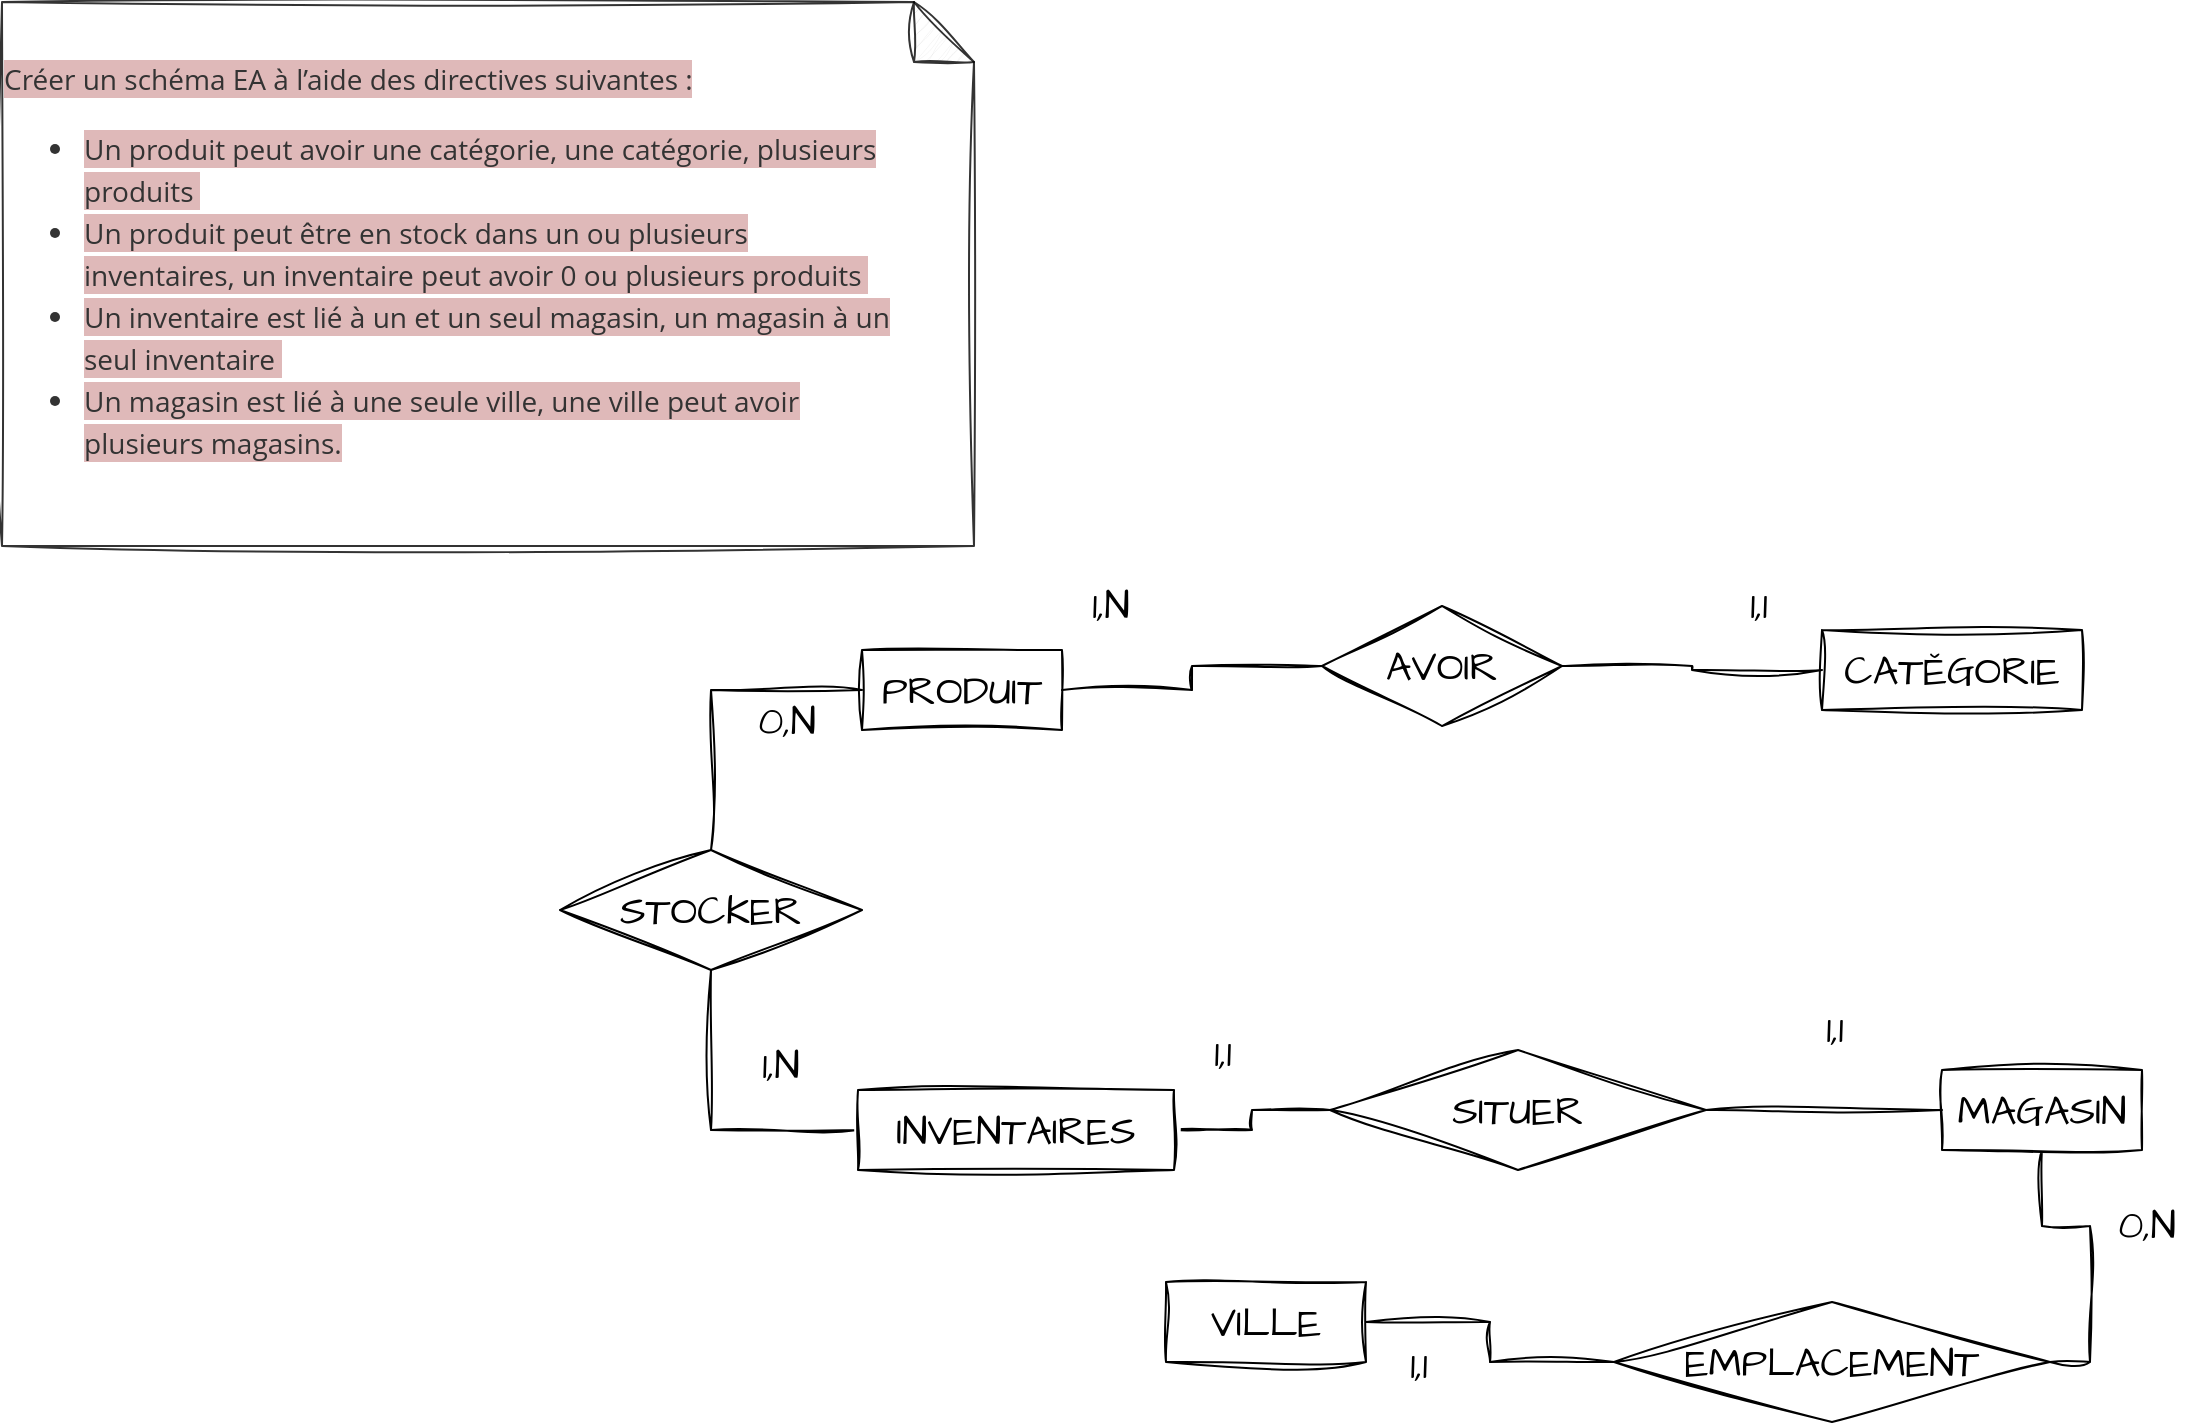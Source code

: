 <mxfile version="23.0.2" type="github">
  <diagram id="R2lEEEUBdFMjLlhIrx00" name="Page-1">
    <mxGraphModel dx="2273" dy="1454" grid="1" gridSize="2" guides="1" tooltips="1" connect="1" arrows="1" fold="1" page="1" pageScale="1" pageWidth="1100" pageHeight="850" math="0" shadow="0" extFonts="Permanent Marker^https://fonts.googleapis.com/css?family=Permanent+Marker">
      <root>
        <mxCell id="0" />
        <mxCell id="1" parent="0" />
        <mxCell id="o3ELeT9XmKpT3e3H9N4E-14" value="&lt;p style=&quot;line-height: 1.5; margin: 0px 0px 0.5em; max-width: 100%; color: rgb(51, 51, 51); font-family: &amp;quot;Open Sans&amp;quot;, Helvetica, Arial, sans-serif; text-align: start; font-size: 14px;&quot;&gt;&lt;font style=&quot;font-size: 14px; background-color: rgb(223, 185, 185);&quot;&gt;Créer un schéma EA à l’aide des directives suivantes :&lt;/font&gt;&lt;/p&gt;&lt;ul style=&quot;padding: 0px 40px; margin: 1em 0px; color: rgb(51, 51, 51); font-family: &amp;quot;Open Sans&amp;quot;, Helvetica, Arial, sans-serif; text-align: start; font-size: 14px;&quot;&gt;&lt;li style=&quot;line-height: 1.5; list-style-type: inherit; font-size: 14px;&quot;&gt;&lt;font style=&quot;font-size: 14px; background-color: rgb(223, 185, 185);&quot;&gt;Un produit peut avoir une catégorie, une catégorie, plusieurs produits&amp;nbsp;&lt;/font&gt;&lt;/li&gt;&lt;li style=&quot;line-height: 1.5; list-style-type: inherit; font-size: 14px;&quot;&gt;&lt;font style=&quot;font-size: 14px; background-color: rgb(223, 185, 185);&quot;&gt;Un produit peut être en stock dans un ou plusieurs inventaires, un inventaire peut&amp;nbsp;avoir 0 ou plusieurs produits&amp;nbsp;&lt;/font&gt;&lt;/li&gt;&lt;li style=&quot;line-height: 1.5; list-style-type: inherit; font-size: 14px;&quot;&gt;&lt;font style=&quot;font-size: 14px; background-color: rgb(223, 185, 185);&quot;&gt;Un inventaire est lié à un et un seul magasin, un magasin à un seul inventaire&amp;nbsp;&lt;/font&gt;&lt;/li&gt;&lt;li style=&quot;line-height: 1.5; list-style-type: inherit; font-size: 14px;&quot;&gt;&lt;font style=&quot;font-size: 14px; background-color: rgb(223, 185, 185);&quot;&gt;Un magasin est lié à une seule ville, une ville peut avoir plusieurs magasins.&lt;/font&gt;&lt;/li&gt;&lt;/ul&gt;" style="shape=note;whiteSpace=wrap;html=1;backgroundOutline=1;darkOpacity=0.05;sketch=1;hachureGap=4;jiggle=2;curveFitting=1;fontFamily=Architects Daughter;fontSource=https%3A%2F%2Ffonts.googleapis.com%2Fcss%3Ffamily%3DArchitects%2BDaughter;fontSize=14;opacity=80;" vertex="1" parent="1">
          <mxGeometry x="-496" y="-356" width="486" height="272" as="geometry" />
        </mxCell>
        <mxCell id="o3ELeT9XmKpT3e3H9N4E-15" value="PRODUIT" style="whiteSpace=wrap;html=1;align=center;sketch=1;hachureGap=4;jiggle=2;curveFitting=1;fontFamily=Architects Daughter;fontSource=https%3A%2F%2Ffonts.googleapis.com%2Fcss%3Ffamily%3DArchitects%2BDaughter;fontSize=20;" vertex="1" parent="1">
          <mxGeometry x="-66" y="-32" width="100" height="40" as="geometry" />
        </mxCell>
        <mxCell id="o3ELeT9XmKpT3e3H9N4E-17" value="CATĚGORIE" style="whiteSpace=wrap;html=1;align=center;sketch=1;hachureGap=4;jiggle=2;curveFitting=1;fontFamily=Architects Daughter;fontSource=https%3A%2F%2Ffonts.googleapis.com%2Fcss%3Ffamily%3DArchitects%2BDaughter;fontSize=20;" vertex="1" parent="1">
          <mxGeometry x="414" y="-42" width="130" height="40" as="geometry" />
        </mxCell>
        <mxCell id="o3ELeT9XmKpT3e3H9N4E-32" style="edgeStyle=orthogonalEdgeStyle;rounded=0;sketch=1;hachureGap=4;jiggle=2;curveFitting=1;orthogonalLoop=1;jettySize=auto;html=1;exitX=0;exitY=0.5;exitDx=0;exitDy=0;entryX=0.5;entryY=1;entryDx=0;entryDy=0;fontFamily=Architects Daughter;fontSource=https%3A%2F%2Ffonts.googleapis.com%2Fcss%3Ffamily%3DArchitects%2BDaughter;fontSize=16;endArrow=none;endFill=0;" edge="1" parent="1" source="o3ELeT9XmKpT3e3H9N4E-19" target="o3ELeT9XmKpT3e3H9N4E-27">
          <mxGeometry relative="1" as="geometry" />
        </mxCell>
        <mxCell id="o3ELeT9XmKpT3e3H9N4E-34" style="edgeStyle=orthogonalEdgeStyle;rounded=0;sketch=1;hachureGap=4;jiggle=2;curveFitting=1;orthogonalLoop=1;jettySize=auto;html=1;exitX=1;exitY=0.5;exitDx=0;exitDy=0;entryX=0;entryY=0.5;entryDx=0;entryDy=0;fontFamily=Architects Daughter;fontSource=https%3A%2F%2Ffonts.googleapis.com%2Fcss%3Ffamily%3DArchitects%2BDaughter;fontSize=16;endArrow=none;endFill=0;" edge="1" parent="1" source="o3ELeT9XmKpT3e3H9N4E-19" target="o3ELeT9XmKpT3e3H9N4E-33">
          <mxGeometry relative="1" as="geometry" />
        </mxCell>
        <mxCell id="o3ELeT9XmKpT3e3H9N4E-19" value="INVENTAIRES" style="whiteSpace=wrap;html=1;align=center;sketch=1;hachureGap=4;jiggle=2;curveFitting=1;fontFamily=Architects Daughter;fontSource=https%3A%2F%2Ffonts.googleapis.com%2Fcss%3Ffamily%3DArchitects%2BDaughter;fontSize=20;" vertex="1" parent="1">
          <mxGeometry x="-68" y="188" width="158" height="40" as="geometry" />
        </mxCell>
        <mxCell id="o3ELeT9XmKpT3e3H9N4E-39" style="edgeStyle=orthogonalEdgeStyle;rounded=0;sketch=1;hachureGap=4;jiggle=2;curveFitting=1;orthogonalLoop=1;jettySize=auto;html=1;exitX=0.5;exitY=1;exitDx=0;exitDy=0;entryX=1;entryY=0.5;entryDx=0;entryDy=0;fontFamily=Architects Daughter;fontSource=https%3A%2F%2Ffonts.googleapis.com%2Fcss%3Ffamily%3DArchitects%2BDaughter;fontSize=16;endArrow=none;endFill=0;" edge="1" parent="1" source="o3ELeT9XmKpT3e3H9N4E-20" target="o3ELeT9XmKpT3e3H9N4E-38">
          <mxGeometry relative="1" as="geometry" />
        </mxCell>
        <mxCell id="o3ELeT9XmKpT3e3H9N4E-20" value="MAGASIN" style="whiteSpace=wrap;html=1;align=center;sketch=1;hachureGap=4;jiggle=2;curveFitting=1;fontFamily=Architects Daughter;fontSource=https%3A%2F%2Ffonts.googleapis.com%2Fcss%3Ffamily%3DArchitects%2BDaughter;fontSize=20;" vertex="1" parent="1">
          <mxGeometry x="474" y="178" width="100" height="40" as="geometry" />
        </mxCell>
        <mxCell id="o3ELeT9XmKpT3e3H9N4E-21" value="VILLE" style="whiteSpace=wrap;html=1;align=center;sketch=1;hachureGap=4;jiggle=2;curveFitting=1;fontFamily=Architects Daughter;fontSource=https%3A%2F%2Ffonts.googleapis.com%2Fcss%3Ffamily%3DArchitects%2BDaughter;fontSize=20;" vertex="1" parent="1">
          <mxGeometry x="86" y="284" width="100" height="40" as="geometry" />
        </mxCell>
        <mxCell id="o3ELeT9XmKpT3e3H9N4E-23" style="edgeStyle=orthogonalEdgeStyle;rounded=0;sketch=1;hachureGap=4;jiggle=2;curveFitting=1;orthogonalLoop=1;jettySize=auto;html=1;entryX=1;entryY=0.5;entryDx=0;entryDy=0;fontFamily=Architects Daughter;fontSource=https%3A%2F%2Ffonts.googleapis.com%2Fcss%3Ffamily%3DArchitects%2BDaughter;fontSize=16;endArrow=none;endFill=0;" edge="1" parent="1" source="o3ELeT9XmKpT3e3H9N4E-22" target="o3ELeT9XmKpT3e3H9N4E-15">
          <mxGeometry relative="1" as="geometry" />
        </mxCell>
        <mxCell id="o3ELeT9XmKpT3e3H9N4E-24" style="edgeStyle=orthogonalEdgeStyle;rounded=0;sketch=1;hachureGap=4;jiggle=2;curveFitting=1;orthogonalLoop=1;jettySize=auto;html=1;exitX=1;exitY=0.5;exitDx=0;exitDy=0;entryX=0;entryY=0.5;entryDx=0;entryDy=0;fontFamily=Architects Daughter;fontSource=https%3A%2F%2Ffonts.googleapis.com%2Fcss%3Ffamily%3DArchitects%2BDaughter;fontSize=16;endArrow=none;endFill=0;" edge="1" parent="1" source="o3ELeT9XmKpT3e3H9N4E-22" target="o3ELeT9XmKpT3e3H9N4E-17">
          <mxGeometry relative="1" as="geometry" />
        </mxCell>
        <mxCell id="o3ELeT9XmKpT3e3H9N4E-22" value="AVOIR" style="shape=rhombus;perimeter=rhombusPerimeter;whiteSpace=wrap;html=1;align=center;sketch=1;hachureGap=4;jiggle=2;curveFitting=1;fontFamily=Architects Daughter;fontSource=https%3A%2F%2Ffonts.googleapis.com%2Fcss%3Ffamily%3DArchitects%2BDaughter;fontSize=20;" vertex="1" parent="1">
          <mxGeometry x="164" y="-54" width="120" height="60" as="geometry" />
        </mxCell>
        <mxCell id="o3ELeT9XmKpT3e3H9N4E-25" value="1,N" style="text;html=1;align=center;verticalAlign=middle;resizable=0;points=[];autosize=1;strokeColor=none;fillColor=none;fontSize=20;fontFamily=Architects Daughter;" vertex="1" parent="1">
          <mxGeometry x="39" y="-74" width="38" height="38" as="geometry" />
        </mxCell>
        <mxCell id="o3ELeT9XmKpT3e3H9N4E-26" value="1,1" style="text;html=1;align=center;verticalAlign=middle;resizable=0;points=[];autosize=1;strokeColor=none;fillColor=none;fontSize=20;fontFamily=Architects Daughter;" vertex="1" parent="1">
          <mxGeometry x="368" y="-74" width="28" height="38" as="geometry" />
        </mxCell>
        <mxCell id="o3ELeT9XmKpT3e3H9N4E-29" style="edgeStyle=orthogonalEdgeStyle;rounded=0;sketch=1;hachureGap=4;jiggle=2;curveFitting=1;orthogonalLoop=1;jettySize=auto;html=1;entryX=0;entryY=0.5;entryDx=0;entryDy=0;fontFamily=Architects Daughter;fontSource=https%3A%2F%2Ffonts.googleapis.com%2Fcss%3Ffamily%3DArchitects%2BDaughter;fontSize=16;endArrow=none;endFill=0;" edge="1" parent="1" source="o3ELeT9XmKpT3e3H9N4E-27" target="o3ELeT9XmKpT3e3H9N4E-15">
          <mxGeometry relative="1" as="geometry" />
        </mxCell>
        <mxCell id="o3ELeT9XmKpT3e3H9N4E-27" value="STOCKER" style="shape=rhombus;perimeter=rhombusPerimeter;whiteSpace=wrap;html=1;align=center;sketch=1;hachureGap=4;jiggle=2;curveFitting=1;fontFamily=Architects Daughter;fontSource=https%3A%2F%2Ffonts.googleapis.com%2Fcss%3Ffamily%3DArchitects%2BDaughter;fontSize=20;" vertex="1" parent="1">
          <mxGeometry x="-217" y="68" width="151" height="60" as="geometry" />
        </mxCell>
        <mxCell id="o3ELeT9XmKpT3e3H9N4E-30" value="1,N" style="text;html=1;align=center;verticalAlign=middle;resizable=0;points=[];autosize=1;strokeColor=none;fillColor=none;fontSize=20;fontFamily=Architects Daughter;" vertex="1" parent="1">
          <mxGeometry x="-126" y="156" width="38" height="38" as="geometry" />
        </mxCell>
        <mxCell id="o3ELeT9XmKpT3e3H9N4E-31" value="0,N" style="text;html=1;align=center;verticalAlign=middle;resizable=0;points=[];autosize=1;strokeColor=none;fillColor=none;fontSize=20;fontFamily=Architects Daughter;" vertex="1" parent="1">
          <mxGeometry x="-128" y="-16" width="48" height="38" as="geometry" />
        </mxCell>
        <mxCell id="o3ELeT9XmKpT3e3H9N4E-35" style="edgeStyle=orthogonalEdgeStyle;rounded=0;sketch=1;hachureGap=4;jiggle=2;curveFitting=1;orthogonalLoop=1;jettySize=auto;html=1;exitX=1;exitY=0.5;exitDx=0;exitDy=0;fontFamily=Architects Daughter;fontSource=https%3A%2F%2Ffonts.googleapis.com%2Fcss%3Ffamily%3DArchitects%2BDaughter;fontSize=16;endArrow=none;endFill=0;" edge="1" parent="1" source="o3ELeT9XmKpT3e3H9N4E-33" target="o3ELeT9XmKpT3e3H9N4E-20">
          <mxGeometry relative="1" as="geometry" />
        </mxCell>
        <mxCell id="o3ELeT9XmKpT3e3H9N4E-33" value="SITUER" style="shape=rhombus;perimeter=rhombusPerimeter;whiteSpace=wrap;html=1;align=center;sketch=1;hachureGap=4;jiggle=2;curveFitting=1;fontFamily=Architects Daughter;fontSource=https%3A%2F%2Ffonts.googleapis.com%2Fcss%3Ffamily%3DArchitects%2BDaughter;fontSize=20;" vertex="1" parent="1">
          <mxGeometry x="168" y="168" width="188" height="60" as="geometry" />
        </mxCell>
        <mxCell id="o3ELeT9XmKpT3e3H9N4E-36" value="1,1" style="text;html=1;align=center;verticalAlign=middle;resizable=0;points=[];autosize=1;strokeColor=none;fillColor=none;fontSize=20;fontFamily=Architects Daughter;" vertex="1" parent="1">
          <mxGeometry x="100" y="150" width="28" height="38" as="geometry" />
        </mxCell>
        <mxCell id="o3ELeT9XmKpT3e3H9N4E-37" value="1,1" style="text;html=1;align=center;verticalAlign=middle;resizable=0;points=[];autosize=1;strokeColor=none;fillColor=none;fontSize=20;fontFamily=Architects Daughter;" vertex="1" parent="1">
          <mxGeometry x="406" y="138" width="28" height="38" as="geometry" />
        </mxCell>
        <mxCell id="o3ELeT9XmKpT3e3H9N4E-40" style="edgeStyle=orthogonalEdgeStyle;rounded=0;sketch=1;hachureGap=4;jiggle=2;curveFitting=1;orthogonalLoop=1;jettySize=auto;html=1;exitX=0;exitY=0.5;exitDx=0;exitDy=0;entryX=1;entryY=0.5;entryDx=0;entryDy=0;fontFamily=Architects Daughter;fontSource=https%3A%2F%2Ffonts.googleapis.com%2Fcss%3Ffamily%3DArchitects%2BDaughter;fontSize=16;endArrow=none;endFill=0;" edge="1" parent="1" source="o3ELeT9XmKpT3e3H9N4E-38" target="o3ELeT9XmKpT3e3H9N4E-21">
          <mxGeometry relative="1" as="geometry" />
        </mxCell>
        <mxCell id="o3ELeT9XmKpT3e3H9N4E-38" value="EMPLACEMENT" style="shape=rhombus;perimeter=rhombusPerimeter;whiteSpace=wrap;html=1;align=center;sketch=1;hachureGap=4;jiggle=2;curveFitting=1;fontFamily=Architects Daughter;fontSource=https%3A%2F%2Ffonts.googleapis.com%2Fcss%3Ffamily%3DArchitects%2BDaughter;fontSize=20;" vertex="1" parent="1">
          <mxGeometry x="310" y="294" width="218" height="60" as="geometry" />
        </mxCell>
        <mxCell id="o3ELeT9XmKpT3e3H9N4E-41" value="0,N" style="text;html=1;align=center;verticalAlign=middle;resizable=0;points=[];autosize=1;strokeColor=none;fillColor=none;fontSize=20;fontFamily=Architects Daughter;" vertex="1" parent="1">
          <mxGeometry x="552" y="236" width="48" height="38" as="geometry" />
        </mxCell>
        <mxCell id="o3ELeT9XmKpT3e3H9N4E-42" value="1,1" style="text;html=1;align=center;verticalAlign=middle;resizable=0;points=[];autosize=1;strokeColor=none;fillColor=none;fontSize=20;fontFamily=Architects Daughter;" vertex="1" parent="1">
          <mxGeometry x="198" y="306" width="28" height="38" as="geometry" />
        </mxCell>
      </root>
    </mxGraphModel>
  </diagram>
</mxfile>
